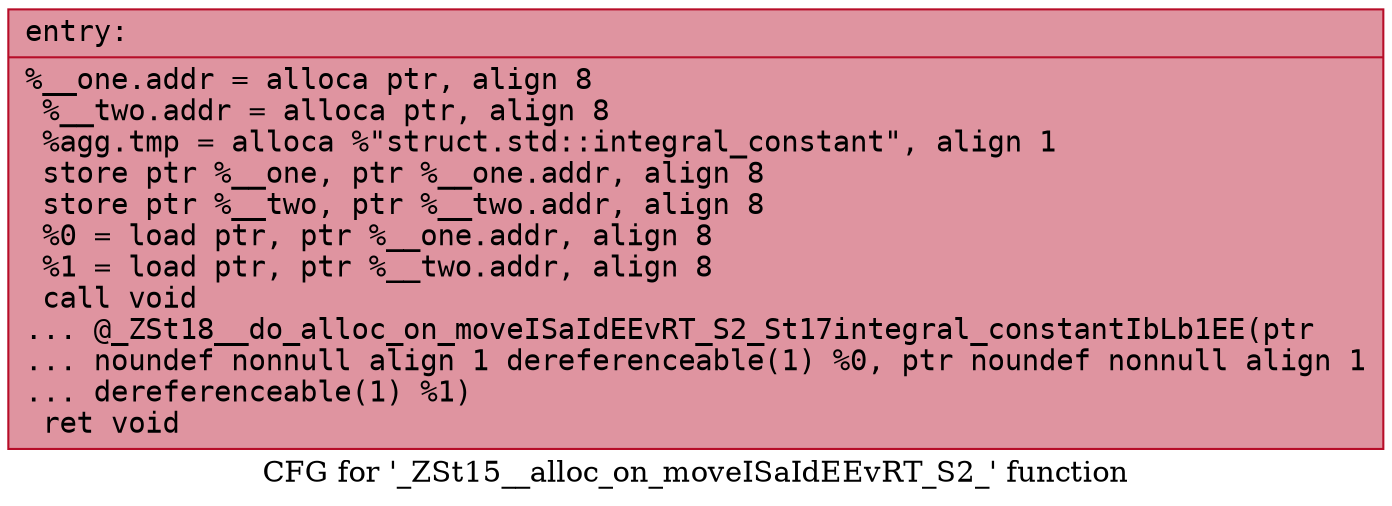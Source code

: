 digraph "CFG for '_ZSt15__alloc_on_moveISaIdEEvRT_S2_' function" {
	label="CFG for '_ZSt15__alloc_on_moveISaIdEEvRT_S2_' function";

	Node0x56307d6c1c50 [shape=record,color="#b70d28ff", style=filled, fillcolor="#b70d2870" fontname="Courier",label="{entry:\l|  %__one.addr = alloca ptr, align 8\l  %__two.addr = alloca ptr, align 8\l  %agg.tmp = alloca %\"struct.std::integral_constant\", align 1\l  store ptr %__one, ptr %__one.addr, align 8\l  store ptr %__two, ptr %__two.addr, align 8\l  %0 = load ptr, ptr %__one.addr, align 8\l  %1 = load ptr, ptr %__two.addr, align 8\l  call void\l... @_ZSt18__do_alloc_on_moveISaIdEEvRT_S2_St17integral_constantIbLb1EE(ptr\l... noundef nonnull align 1 dereferenceable(1) %0, ptr noundef nonnull align 1\l... dereferenceable(1) %1)\l  ret void\l}"];
}
